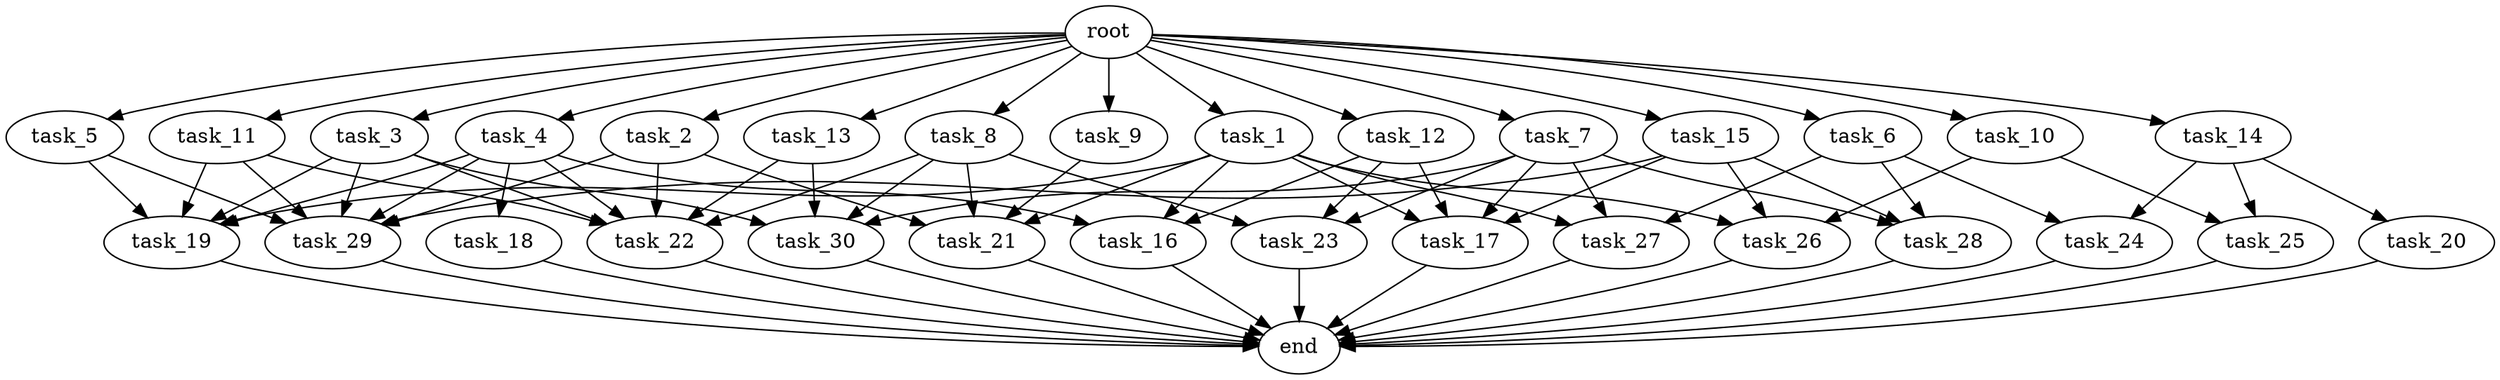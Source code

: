 digraph G {
  root [size="0.000000e+00"];
  task_1 [size="6.151162e+08"];
  task_2 [size="4.732132e+09"];
  task_3 [size="1.691623e+09"];
  task_4 [size="5.171472e+08"];
  task_5 [size="9.903658e+09"];
  task_6 [size="8.089149e+09"];
  task_7 [size="6.243546e+09"];
  task_8 [size="2.868870e+09"];
  task_9 [size="8.260192e+08"];
  task_10 [size="5.056455e+09"];
  task_11 [size="8.514601e+09"];
  task_12 [size="2.779210e+09"];
  task_13 [size="1.326255e+09"];
  task_14 [size="2.810438e+09"];
  task_15 [size="8.578726e+09"];
  task_16 [size="1.430159e+08"];
  task_17 [size="1.116382e+09"];
  task_18 [size="1.746964e+09"];
  task_19 [size="5.918109e+09"];
  task_20 [size="1.512205e+09"];
  task_21 [size="4.467085e+09"];
  task_22 [size="8.078599e+09"];
  task_23 [size="2.613265e+09"];
  task_24 [size="7.008048e+09"];
  task_25 [size="4.849700e+09"];
  task_26 [size="7.993921e+09"];
  task_27 [size="8.620282e+09"];
  task_28 [size="3.429137e+09"];
  task_29 [size="8.449303e+08"];
  task_30 [size="1.451557e+09"];
  end [size="0.000000e+00"];

  root -> task_1 [size="1.000000e-12"];
  root -> task_2 [size="1.000000e-12"];
  root -> task_3 [size="1.000000e-12"];
  root -> task_4 [size="1.000000e-12"];
  root -> task_5 [size="1.000000e-12"];
  root -> task_6 [size="1.000000e-12"];
  root -> task_7 [size="1.000000e-12"];
  root -> task_8 [size="1.000000e-12"];
  root -> task_9 [size="1.000000e-12"];
  root -> task_10 [size="1.000000e-12"];
  root -> task_11 [size="1.000000e-12"];
  root -> task_12 [size="1.000000e-12"];
  root -> task_13 [size="1.000000e-12"];
  root -> task_14 [size="1.000000e-12"];
  root -> task_15 [size="1.000000e-12"];
  task_1 -> task_16 [size="4.767197e+06"];
  task_1 -> task_17 [size="2.790956e+07"];
  task_1 -> task_19 [size="1.183622e+08"];
  task_1 -> task_21 [size="1.116771e+08"];
  task_1 -> task_26 [size="2.664640e+08"];
  task_1 -> task_27 [size="2.873427e+08"];
  task_2 -> task_21 [size="1.116771e+08"];
  task_2 -> task_22 [size="1.346433e+08"];
  task_2 -> task_29 [size="1.408217e+07"];
  task_3 -> task_19 [size="1.183622e+08"];
  task_3 -> task_22 [size="1.346433e+08"];
  task_3 -> task_29 [size="1.408217e+07"];
  task_3 -> task_30 [size="3.628894e+07"];
  task_4 -> task_16 [size="4.767197e+06"];
  task_4 -> task_18 [size="1.746964e+08"];
  task_4 -> task_19 [size="1.183622e+08"];
  task_4 -> task_22 [size="1.346433e+08"];
  task_4 -> task_29 [size="1.408217e+07"];
  task_5 -> task_19 [size="1.183622e+08"];
  task_5 -> task_29 [size="1.408217e+07"];
  task_6 -> task_24 [size="3.504024e+08"];
  task_6 -> task_27 [size="2.873427e+08"];
  task_6 -> task_28 [size="1.143046e+08"];
  task_7 -> task_17 [size="2.790956e+07"];
  task_7 -> task_23 [size="8.710882e+07"];
  task_7 -> task_27 [size="2.873427e+08"];
  task_7 -> task_28 [size="1.143046e+08"];
  task_7 -> task_30 [size="3.628894e+07"];
  task_8 -> task_21 [size="1.116771e+08"];
  task_8 -> task_22 [size="1.346433e+08"];
  task_8 -> task_23 [size="8.710882e+07"];
  task_8 -> task_30 [size="3.628894e+07"];
  task_9 -> task_21 [size="1.116771e+08"];
  task_10 -> task_25 [size="2.424850e+08"];
  task_10 -> task_26 [size="2.664640e+08"];
  task_11 -> task_19 [size="1.183622e+08"];
  task_11 -> task_22 [size="1.346433e+08"];
  task_11 -> task_29 [size="1.408217e+07"];
  task_12 -> task_16 [size="4.767197e+06"];
  task_12 -> task_17 [size="2.790956e+07"];
  task_12 -> task_23 [size="8.710882e+07"];
  task_13 -> task_22 [size="1.346433e+08"];
  task_13 -> task_30 [size="3.628894e+07"];
  task_14 -> task_20 [size="1.512205e+08"];
  task_14 -> task_24 [size="3.504024e+08"];
  task_14 -> task_25 [size="2.424850e+08"];
  task_15 -> task_17 [size="2.790956e+07"];
  task_15 -> task_26 [size="2.664640e+08"];
  task_15 -> task_28 [size="1.143046e+08"];
  task_15 -> task_29 [size="1.408217e+07"];
  task_16 -> end [size="1.000000e-12"];
  task_17 -> end [size="1.000000e-12"];
  task_18 -> end [size="1.000000e-12"];
  task_19 -> end [size="1.000000e-12"];
  task_20 -> end [size="1.000000e-12"];
  task_21 -> end [size="1.000000e-12"];
  task_22 -> end [size="1.000000e-12"];
  task_23 -> end [size="1.000000e-12"];
  task_24 -> end [size="1.000000e-12"];
  task_25 -> end [size="1.000000e-12"];
  task_26 -> end [size="1.000000e-12"];
  task_27 -> end [size="1.000000e-12"];
  task_28 -> end [size="1.000000e-12"];
  task_29 -> end [size="1.000000e-12"];
  task_30 -> end [size="1.000000e-12"];
}
